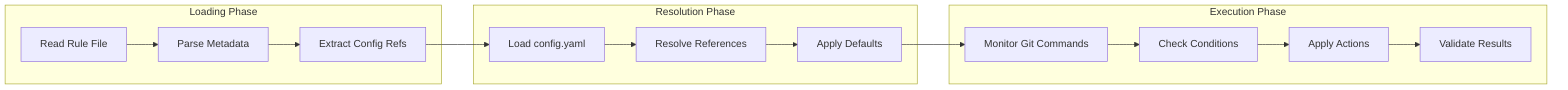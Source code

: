 graph LR
    subgraph "Loading Phase"
        L1[Read Rule File] --> L2[Parse Metadata]
        L2 --> L3[Extract Config Refs]
    end
    
    subgraph "Resolution Phase"
        L3 --> R1[Load config.yaml]
        R1 --> R2[Resolve References]
        R2 --> R3[Apply Defaults]
    end
    
    subgraph "Execution Phase"
        R3 --> E1[Monitor Git Commands]
        E1 --> E2[Check Conditions]
        E2 --> E3[Apply Actions]
        E3 --> E4[Validate Results]
    end